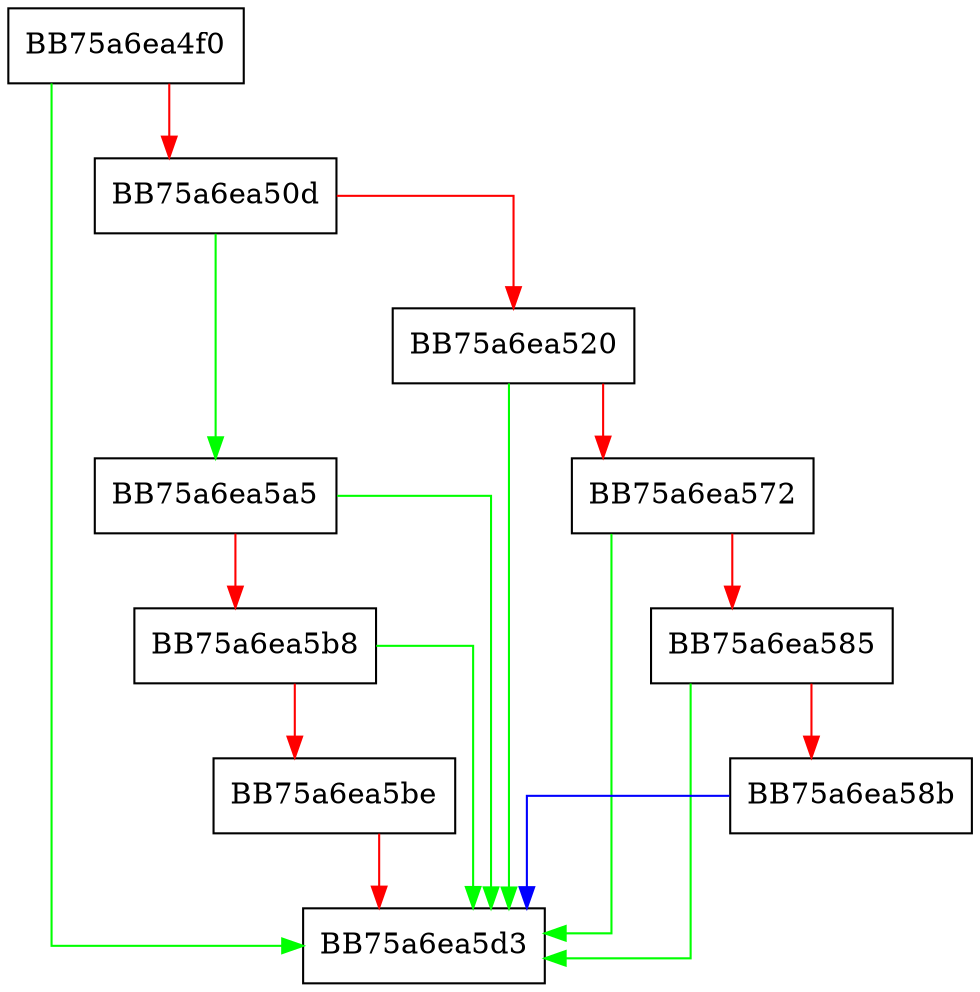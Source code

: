 digraph ReportResource {
  node [shape="box"];
  graph [splines=ortho];
  BB75a6ea4f0 -> BB75a6ea5d3 [color="green"];
  BB75a6ea4f0 -> BB75a6ea50d [color="red"];
  BB75a6ea50d -> BB75a6ea5a5 [color="green"];
  BB75a6ea50d -> BB75a6ea520 [color="red"];
  BB75a6ea520 -> BB75a6ea5d3 [color="green"];
  BB75a6ea520 -> BB75a6ea572 [color="red"];
  BB75a6ea572 -> BB75a6ea5d3 [color="green"];
  BB75a6ea572 -> BB75a6ea585 [color="red"];
  BB75a6ea585 -> BB75a6ea5d3 [color="green"];
  BB75a6ea585 -> BB75a6ea58b [color="red"];
  BB75a6ea58b -> BB75a6ea5d3 [color="blue"];
  BB75a6ea5a5 -> BB75a6ea5d3 [color="green"];
  BB75a6ea5a5 -> BB75a6ea5b8 [color="red"];
  BB75a6ea5b8 -> BB75a6ea5d3 [color="green"];
  BB75a6ea5b8 -> BB75a6ea5be [color="red"];
  BB75a6ea5be -> BB75a6ea5d3 [color="red"];
}